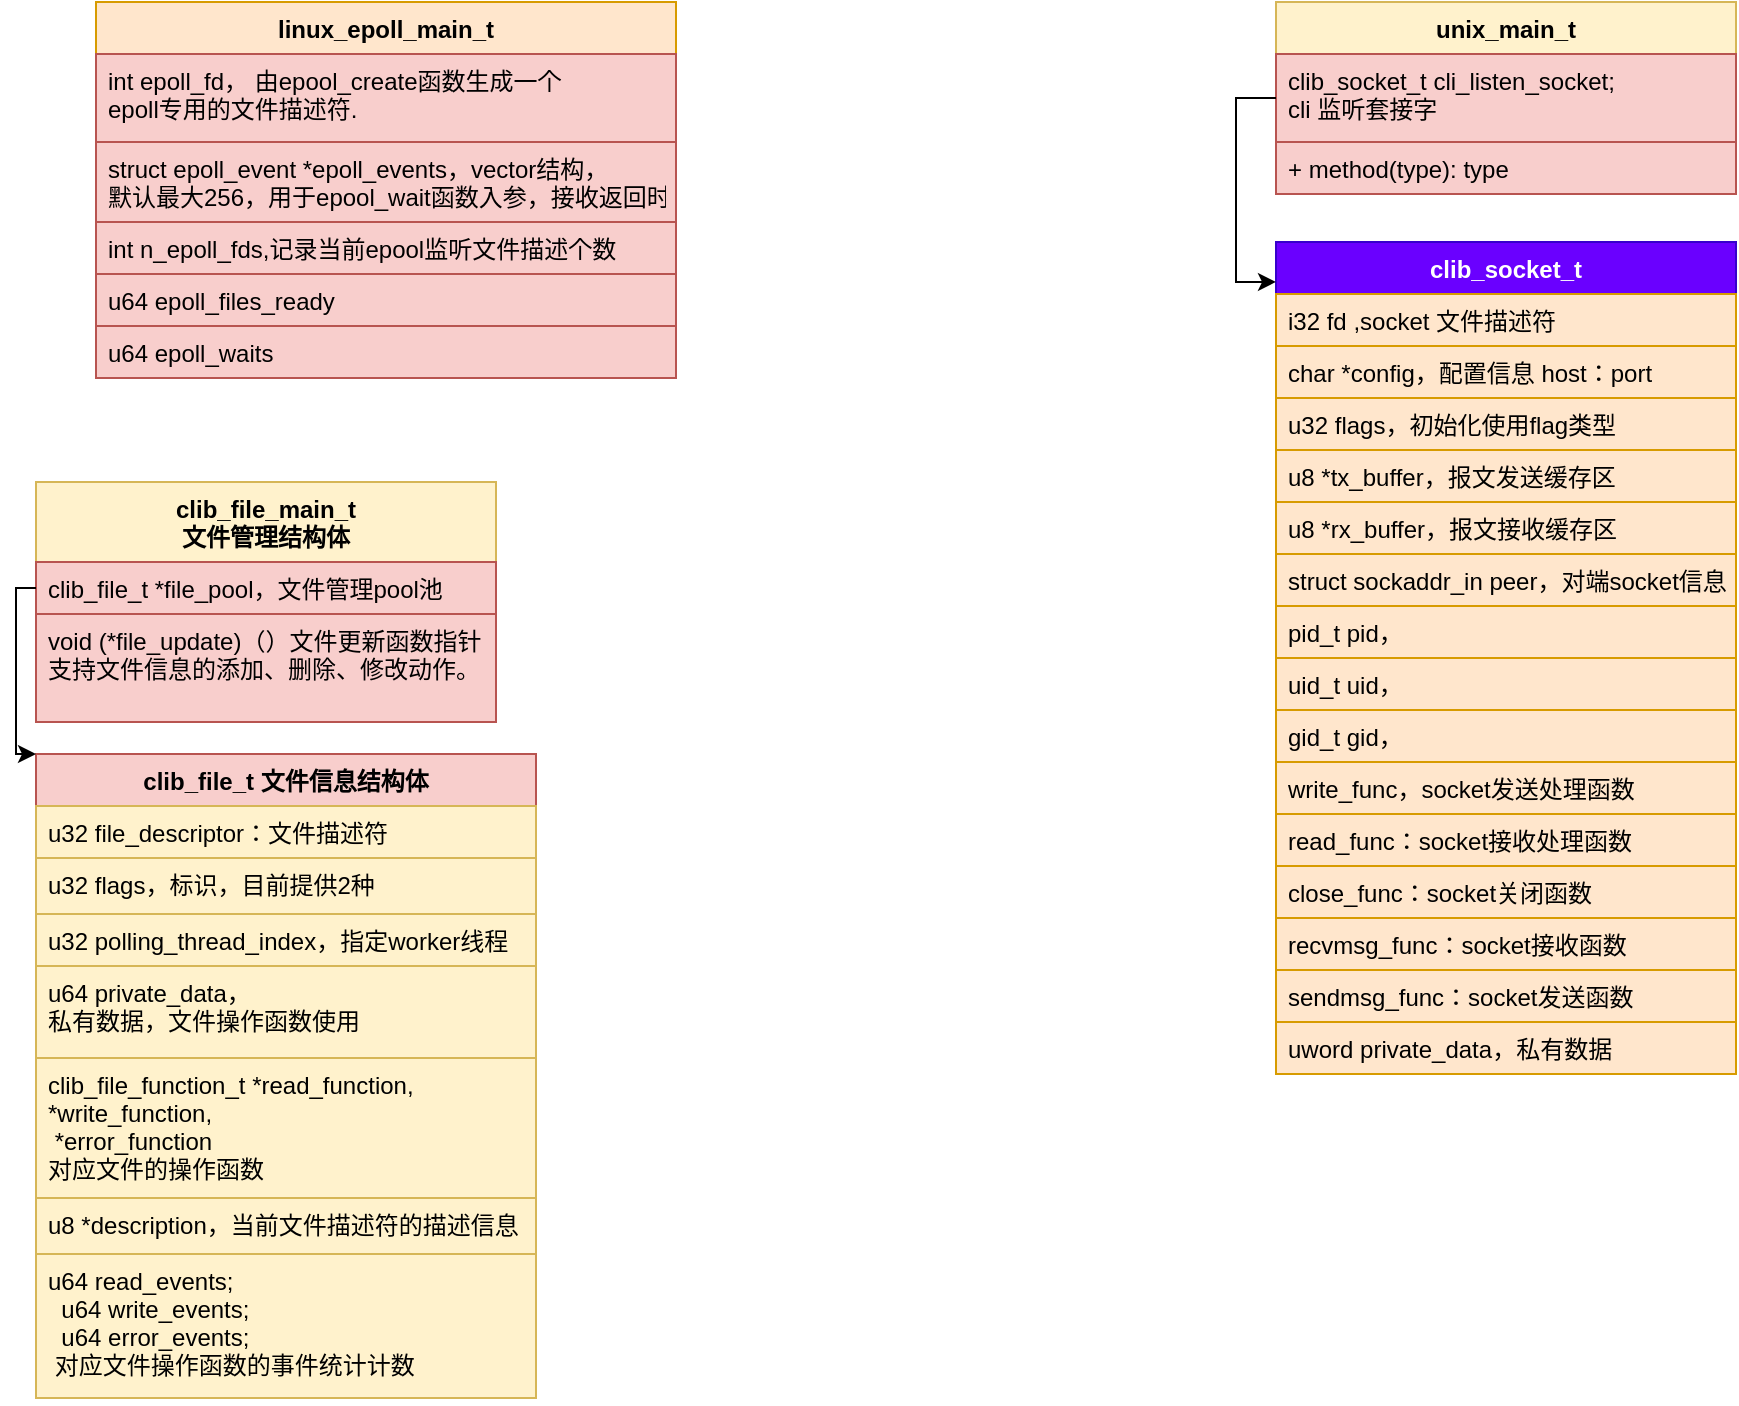 <mxfile version="14.6.12" type="github">
  <diagram name="Page-1" id="e7e014a7-5840-1c2e-5031-d8a46d1fe8dd">
    <mxGraphModel dx="782" dy="381" grid="1" gridSize="10" guides="1" tooltips="1" connect="1" arrows="1" fold="1" page="1" pageScale="1" pageWidth="1169" pageHeight="826" background="#ffffff" math="0" shadow="0">
      <root>
        <mxCell id="0" />
        <mxCell id="1" parent="0" />
        <mxCell id="sHo7rCu5BnpLvMFZvAdc-41" value="clib_socket_t&#xa;" style="swimlane;fontStyle=1;align=center;verticalAlign=top;childLayout=stackLayout;horizontal=1;startSize=26;horizontalStack=0;resizeParent=1;resizeParentMax=0;resizeLast=0;collapsible=1;marginBottom=0;fillColor=#6a00ff;strokeColor=#3700CC;fontColor=#ffffff;" parent="1" vertex="1">
          <mxGeometry x="640" y="180" width="230" height="416" as="geometry" />
        </mxCell>
        <mxCell id="sHo7rCu5BnpLvMFZvAdc-42" value="i32 fd ,socket 文件描述符" style="text;strokeColor=#d79b00;fillColor=#ffe6cc;align=left;verticalAlign=top;spacingLeft=4;spacingRight=4;overflow=hidden;rotatable=0;points=[[0,0.5],[1,0.5]];portConstraint=eastwest;" parent="sHo7rCu5BnpLvMFZvAdc-41" vertex="1">
          <mxGeometry y="26" width="230" height="26" as="geometry" />
        </mxCell>
        <mxCell id="sHo7rCu5BnpLvMFZvAdc-44" value="char *config，配置信息 host：port" style="text;strokeColor=#d79b00;fillColor=#ffe6cc;align=left;verticalAlign=top;spacingLeft=4;spacingRight=4;overflow=hidden;rotatable=0;points=[[0,0.5],[1,0.5]];portConstraint=eastwest;" parent="sHo7rCu5BnpLvMFZvAdc-41" vertex="1">
          <mxGeometry y="52" width="230" height="26" as="geometry" />
        </mxCell>
        <mxCell id="sHo7rCu5BnpLvMFZvAdc-45" value="u32 flags，初始化使用flag类型" style="text;fillColor=#ffe6cc;align=left;verticalAlign=top;spacingLeft=4;spacingRight=4;overflow=hidden;rotatable=0;points=[[0,0.5],[1,0.5]];portConstraint=eastwest;strokeColor=#d79b00;" parent="sHo7rCu5BnpLvMFZvAdc-41" vertex="1">
          <mxGeometry y="78" width="230" height="26" as="geometry" />
        </mxCell>
        <mxCell id="sHo7rCu5BnpLvMFZvAdc-46" value="u8 *tx_buffer，报文发送缓存区" style="text;fillColor=#ffe6cc;align=left;verticalAlign=top;spacingLeft=4;spacingRight=4;overflow=hidden;rotatable=0;points=[[0,0.5],[1,0.5]];portConstraint=eastwest;strokeColor=#d79b00;" parent="sHo7rCu5BnpLvMFZvAdc-41" vertex="1">
          <mxGeometry y="104" width="230" height="26" as="geometry" />
        </mxCell>
        <mxCell id="sHo7rCu5BnpLvMFZvAdc-47" value="u8 *rx_buffer，报文接收缓存区" style="text;fillColor=#ffe6cc;align=left;verticalAlign=top;spacingLeft=4;spacingRight=4;overflow=hidden;rotatable=0;points=[[0,0.5],[1,0.5]];portConstraint=eastwest;strokeColor=#d79b00;" parent="sHo7rCu5BnpLvMFZvAdc-41" vertex="1">
          <mxGeometry y="130" width="230" height="26" as="geometry" />
        </mxCell>
        <mxCell id="sHo7rCu5BnpLvMFZvAdc-48" value="struct sockaddr_in peer，对端socket信息" style="text;fillColor=#ffe6cc;align=left;verticalAlign=top;spacingLeft=4;spacingRight=4;overflow=hidden;rotatable=0;points=[[0,0.5],[1,0.5]];portConstraint=eastwest;strokeColor=#d79b00;" parent="sHo7rCu5BnpLvMFZvAdc-41" vertex="1">
          <mxGeometry y="156" width="230" height="26" as="geometry" />
        </mxCell>
        <mxCell id="sHo7rCu5BnpLvMFZvAdc-49" value="pid_t pid，" style="text;fillColor=#ffe6cc;align=left;verticalAlign=top;spacingLeft=4;spacingRight=4;overflow=hidden;rotatable=0;points=[[0,0.5],[1,0.5]];portConstraint=eastwest;strokeColor=#d79b00;" parent="sHo7rCu5BnpLvMFZvAdc-41" vertex="1">
          <mxGeometry y="182" width="230" height="26" as="geometry" />
        </mxCell>
        <mxCell id="sHo7rCu5BnpLvMFZvAdc-50" value="uid_t uid，" style="text;fillColor=#ffe6cc;align=left;verticalAlign=top;spacingLeft=4;spacingRight=4;overflow=hidden;rotatable=0;points=[[0,0.5],[1,0.5]];portConstraint=eastwest;strokeColor=#d79b00;" parent="sHo7rCu5BnpLvMFZvAdc-41" vertex="1">
          <mxGeometry y="208" width="230" height="26" as="geometry" />
        </mxCell>
        <mxCell id="sHo7rCu5BnpLvMFZvAdc-51" value="gid_t gid，" style="text;fillColor=#ffe6cc;align=left;verticalAlign=top;spacingLeft=4;spacingRight=4;overflow=hidden;rotatable=0;points=[[0,0.5],[1,0.5]];portConstraint=eastwest;strokeColor=#d79b00;" parent="sHo7rCu5BnpLvMFZvAdc-41" vertex="1">
          <mxGeometry y="234" width="230" height="26" as="geometry" />
        </mxCell>
        <mxCell id="sHo7rCu5BnpLvMFZvAdc-52" value="write_func，socket发送处理函数" style="text;fillColor=#ffe6cc;align=left;verticalAlign=top;spacingLeft=4;spacingRight=4;overflow=hidden;rotatable=0;points=[[0,0.5],[1,0.5]];portConstraint=eastwest;strokeColor=#d79b00;" parent="sHo7rCu5BnpLvMFZvAdc-41" vertex="1">
          <mxGeometry y="260" width="230" height="26" as="geometry" />
        </mxCell>
        <mxCell id="sHo7rCu5BnpLvMFZvAdc-53" value="read_func：socket接收处理函数" style="text;fillColor=#ffe6cc;align=left;verticalAlign=top;spacingLeft=4;spacingRight=4;overflow=hidden;rotatable=0;points=[[0,0.5],[1,0.5]];portConstraint=eastwest;strokeColor=#d79b00;" parent="sHo7rCu5BnpLvMFZvAdc-41" vertex="1">
          <mxGeometry y="286" width="230" height="26" as="geometry" />
        </mxCell>
        <mxCell id="sHo7rCu5BnpLvMFZvAdc-54" value="close_func：socket关闭函数" style="text;fillColor=#ffe6cc;align=left;verticalAlign=top;spacingLeft=4;spacingRight=4;overflow=hidden;rotatable=0;points=[[0,0.5],[1,0.5]];portConstraint=eastwest;strokeColor=#d79b00;" parent="sHo7rCu5BnpLvMFZvAdc-41" vertex="1">
          <mxGeometry y="312" width="230" height="26" as="geometry" />
        </mxCell>
        <mxCell id="sHo7rCu5BnpLvMFZvAdc-55" value="recvmsg_func：socket接收函数" style="text;fillColor=#ffe6cc;align=left;verticalAlign=top;spacingLeft=4;spacingRight=4;overflow=hidden;rotatable=0;points=[[0,0.5],[1,0.5]];portConstraint=eastwest;strokeColor=#d79b00;" parent="sHo7rCu5BnpLvMFZvAdc-41" vertex="1">
          <mxGeometry y="338" width="230" height="26" as="geometry" />
        </mxCell>
        <mxCell id="sHo7rCu5BnpLvMFZvAdc-56" value="sendmsg_func：socket发送函数" style="text;fillColor=#ffe6cc;align=left;verticalAlign=top;spacingLeft=4;spacingRight=4;overflow=hidden;rotatable=0;points=[[0,0.5],[1,0.5]];portConstraint=eastwest;strokeColor=#d79b00;" parent="sHo7rCu5BnpLvMFZvAdc-41" vertex="1">
          <mxGeometry y="364" width="230" height="26" as="geometry" />
        </mxCell>
        <mxCell id="sHo7rCu5BnpLvMFZvAdc-57" value="uword private_data，私有数据" style="text;strokeColor=#d79b00;fillColor=#ffe6cc;align=left;verticalAlign=top;spacingLeft=4;spacingRight=4;overflow=hidden;rotatable=0;points=[[0,0.5],[1,0.5]];portConstraint=eastwest;" parent="sHo7rCu5BnpLvMFZvAdc-41" vertex="1">
          <mxGeometry y="390" width="230" height="26" as="geometry" />
        </mxCell>
        <mxCell id="TibwtfmMf2A8SIVAAXav-1" value="linux_epoll_main_t" style="swimlane;fontStyle=1;align=center;verticalAlign=top;childLayout=stackLayout;horizontal=1;startSize=26;horizontalStack=0;resizeParent=1;resizeParentMax=0;resizeLast=0;collapsible=1;marginBottom=0;fillColor=#ffe6cc;strokeColor=#d79b00;" vertex="1" parent="1">
          <mxGeometry x="50" y="60" width="290" height="188" as="geometry" />
        </mxCell>
        <mxCell id="TibwtfmMf2A8SIVAAXav-2" value="int epoll_fd， 由epool_create函数生成一个&#xa;epoll专用的文件描述符." style="text;strokeColor=#b85450;fillColor=#f8cecc;align=left;verticalAlign=top;spacingLeft=4;spacingRight=4;overflow=hidden;rotatable=0;points=[[0,0.5],[1,0.5]];portConstraint=eastwest;" vertex="1" parent="TibwtfmMf2A8SIVAAXav-1">
          <mxGeometry y="26" width="290" height="44" as="geometry" />
        </mxCell>
        <mxCell id="TibwtfmMf2A8SIVAAXav-4" value="struct epoll_event *epoll_events，vector结构，&#xa;默认最大256，用于epool_wait函数入参，接收返回时间" style="text;strokeColor=#b85450;fillColor=#f8cecc;align=left;verticalAlign=top;spacingLeft=4;spacingRight=4;overflow=hidden;rotatable=0;points=[[0,0.5],[1,0.5]];portConstraint=eastwest;" vertex="1" parent="TibwtfmMf2A8SIVAAXav-1">
          <mxGeometry y="70" width="290" height="40" as="geometry" />
        </mxCell>
        <mxCell id="TibwtfmMf2A8SIVAAXav-5" value="int n_epoll_fds,记录当前epool监听文件描述个数" style="text;fillColor=#f8cecc;align=left;verticalAlign=top;spacingLeft=4;spacingRight=4;overflow=hidden;rotatable=0;points=[[0,0.5],[1,0.5]];portConstraint=eastwest;strokeColor=#b85450;" vertex="1" parent="TibwtfmMf2A8SIVAAXav-1">
          <mxGeometry y="110" width="290" height="26" as="geometry" />
        </mxCell>
        <mxCell id="TibwtfmMf2A8SIVAAXav-6" value="u64 epoll_files_ready" style="text;fillColor=#f8cecc;align=left;verticalAlign=top;spacingLeft=4;spacingRight=4;overflow=hidden;rotatable=0;points=[[0,0.5],[1,0.5]];portConstraint=eastwest;strokeColor=#b85450;" vertex="1" parent="TibwtfmMf2A8SIVAAXav-1">
          <mxGeometry y="136" width="290" height="26" as="geometry" />
        </mxCell>
        <mxCell id="TibwtfmMf2A8SIVAAXav-7" value="u64 epoll_waits" style="text;fillColor=#f8cecc;align=left;verticalAlign=top;spacingLeft=4;spacingRight=4;overflow=hidden;rotatable=0;points=[[0,0.5],[1,0.5]];portConstraint=eastwest;strokeColor=#b85450;" vertex="1" parent="TibwtfmMf2A8SIVAAXav-1">
          <mxGeometry y="162" width="290" height="26" as="geometry" />
        </mxCell>
        <mxCell id="TibwtfmMf2A8SIVAAXav-9" value="clib_file_main_t&#xa;文件管理结构体" style="swimlane;fontStyle=1;align=center;verticalAlign=top;childLayout=stackLayout;horizontal=1;startSize=40;horizontalStack=0;resizeParent=1;resizeParentMax=0;resizeLast=0;collapsible=1;marginBottom=0;strokeColor=#d6b656;fillColor=#fff2cc;" vertex="1" parent="1">
          <mxGeometry x="20" y="300" width="230" height="120" as="geometry" />
        </mxCell>
        <mxCell id="TibwtfmMf2A8SIVAAXav-10" value="clib_file_t *file_pool，文件管理pool池" style="text;strokeColor=#b85450;fillColor=#f8cecc;align=left;verticalAlign=top;spacingLeft=4;spacingRight=4;overflow=hidden;rotatable=0;points=[[0,0.5],[1,0.5]];portConstraint=eastwest;" vertex="1" parent="TibwtfmMf2A8SIVAAXav-9">
          <mxGeometry y="40" width="230" height="26" as="geometry" />
        </mxCell>
        <mxCell id="TibwtfmMf2A8SIVAAXav-12" value="void (*file_update)（）文件更新函数指针&#xa;支持文件信息的添加、删除、修改动作。" style="text;strokeColor=#b85450;fillColor=#f8cecc;align=left;verticalAlign=top;spacingLeft=4;spacingRight=4;overflow=hidden;rotatable=0;points=[[0,0.5],[1,0.5]];portConstraint=eastwest;" vertex="1" parent="TibwtfmMf2A8SIVAAXav-9">
          <mxGeometry y="66" width="230" height="54" as="geometry" />
        </mxCell>
        <mxCell id="TibwtfmMf2A8SIVAAXav-14" value="clib_file_t 文件信息结构体" style="swimlane;fontStyle=1;align=center;verticalAlign=top;childLayout=stackLayout;horizontal=1;startSize=26;horizontalStack=0;resizeParent=1;resizeParentMax=0;resizeLast=0;collapsible=1;marginBottom=0;strokeColor=#b85450;fillColor=#f8cecc;" vertex="1" parent="1">
          <mxGeometry x="20" y="436" width="250" height="322" as="geometry" />
        </mxCell>
        <mxCell id="TibwtfmMf2A8SIVAAXav-15" value="u32 file_descriptor：文件描述符" style="text;strokeColor=#d6b656;fillColor=#fff2cc;align=left;verticalAlign=top;spacingLeft=4;spacingRight=4;overflow=hidden;rotatable=0;points=[[0,0.5],[1,0.5]];portConstraint=eastwest;" vertex="1" parent="TibwtfmMf2A8SIVAAXav-14">
          <mxGeometry y="26" width="250" height="26" as="geometry" />
        </mxCell>
        <mxCell id="TibwtfmMf2A8SIVAAXav-17" value="u32 flags，标识，目前提供2种" style="text;strokeColor=#d6b656;fillColor=#fff2cc;align=left;verticalAlign=top;spacingLeft=4;spacingRight=4;overflow=hidden;rotatable=0;points=[[0,0.5],[1,0.5]];portConstraint=eastwest;" vertex="1" parent="TibwtfmMf2A8SIVAAXav-14">
          <mxGeometry y="52" width="250" height="28" as="geometry" />
        </mxCell>
        <mxCell id="TibwtfmMf2A8SIVAAXav-18" value="u32 polling_thread_index，指定worker线程" style="text;fillColor=#fff2cc;align=left;verticalAlign=top;spacingLeft=4;spacingRight=4;overflow=hidden;rotatable=0;points=[[0,0.5],[1,0.5]];portConstraint=eastwest;strokeColor=#d6b656;" vertex="1" parent="TibwtfmMf2A8SIVAAXav-14">
          <mxGeometry y="80" width="250" height="26" as="geometry" />
        </mxCell>
        <mxCell id="TibwtfmMf2A8SIVAAXav-19" value="u64 private_data，&#xa;私有数据，文件操作函数使用" style="text;fillColor=#fff2cc;align=left;verticalAlign=top;spacingLeft=4;spacingRight=4;overflow=hidden;rotatable=0;points=[[0,0.5],[1,0.5]];portConstraint=eastwest;strokeColor=#d6b656;" vertex="1" parent="TibwtfmMf2A8SIVAAXav-14">
          <mxGeometry y="106" width="250" height="46" as="geometry" />
        </mxCell>
        <mxCell id="TibwtfmMf2A8SIVAAXav-20" value="clib_file_function_t *read_function, &#xa;*write_function,&#xa; *error_function&#xa;对应文件的操作函数" style="text;fillColor=#fff2cc;align=left;verticalAlign=top;spacingLeft=4;spacingRight=4;overflow=hidden;rotatable=0;points=[[0,0.5],[1,0.5]];portConstraint=eastwest;strokeColor=#d6b656;" vertex="1" parent="TibwtfmMf2A8SIVAAXav-14">
          <mxGeometry y="152" width="250" height="70" as="geometry" />
        </mxCell>
        <mxCell id="TibwtfmMf2A8SIVAAXav-21" value="u8 *description，当前文件描述符的描述信息" style="text;fillColor=#fff2cc;align=left;verticalAlign=top;spacingLeft=4;spacingRight=4;overflow=hidden;rotatable=0;points=[[0,0.5],[1,0.5]];portConstraint=eastwest;strokeColor=#d6b656;" vertex="1" parent="TibwtfmMf2A8SIVAAXav-14">
          <mxGeometry y="222" width="250" height="28" as="geometry" />
        </mxCell>
        <mxCell id="TibwtfmMf2A8SIVAAXav-22" value="u64 read_events;&#xa;  u64 write_events;&#xa;  u64 error_events;&#xa; 对应文件操作函数的事件统计计数" style="text;fillColor=#fff2cc;align=left;verticalAlign=top;spacingLeft=4;spacingRight=4;overflow=hidden;rotatable=0;points=[[0,0.5],[1,0.5]];portConstraint=eastwest;strokeColor=#d6b656;" vertex="1" parent="TibwtfmMf2A8SIVAAXav-14">
          <mxGeometry y="250" width="250" height="72" as="geometry" />
        </mxCell>
        <mxCell id="TibwtfmMf2A8SIVAAXav-23" style="edgeStyle=orthogonalEdgeStyle;rounded=0;orthogonalLoop=1;jettySize=auto;html=1;exitX=0;exitY=0.5;exitDx=0;exitDy=0;entryX=0;entryY=0;entryDx=0;entryDy=0;" edge="1" parent="1" source="TibwtfmMf2A8SIVAAXav-10" target="TibwtfmMf2A8SIVAAXav-14">
          <mxGeometry relative="1" as="geometry">
            <Array as="points">
              <mxPoint x="10" y="353" />
              <mxPoint x="10" y="436" />
            </Array>
          </mxGeometry>
        </mxCell>
        <mxCell id="TibwtfmMf2A8SIVAAXav-24" value="unix_main_t" style="swimlane;fontStyle=1;align=center;verticalAlign=top;childLayout=stackLayout;horizontal=1;startSize=26;horizontalStack=0;resizeParent=1;resizeParentMax=0;resizeLast=0;collapsible=1;marginBottom=0;strokeColor=#d6b656;fillColor=#fff2cc;" vertex="1" parent="1">
          <mxGeometry x="640" y="60" width="230" height="96" as="geometry" />
        </mxCell>
        <mxCell id="TibwtfmMf2A8SIVAAXav-25" value="clib_socket_t cli_listen_socket;&#xa;cli 监听套接字" style="text;strokeColor=#b85450;fillColor=#f8cecc;align=left;verticalAlign=top;spacingLeft=4;spacingRight=4;overflow=hidden;rotatable=0;points=[[0,0.5],[1,0.5]];portConstraint=eastwest;" vertex="1" parent="TibwtfmMf2A8SIVAAXav-24">
          <mxGeometry y="26" width="230" height="44" as="geometry" />
        </mxCell>
        <mxCell id="TibwtfmMf2A8SIVAAXav-27" value="+ method(type): type" style="text;strokeColor=#b85450;fillColor=#f8cecc;align=left;verticalAlign=top;spacingLeft=4;spacingRight=4;overflow=hidden;rotatable=0;points=[[0,0.5],[1,0.5]];portConstraint=eastwest;" vertex="1" parent="TibwtfmMf2A8SIVAAXav-24">
          <mxGeometry y="70" width="230" height="26" as="geometry" />
        </mxCell>
        <mxCell id="TibwtfmMf2A8SIVAAXav-28" style="edgeStyle=orthogonalEdgeStyle;rounded=0;orthogonalLoop=1;jettySize=auto;html=1;exitX=0;exitY=0.5;exitDx=0;exitDy=0;entryX=0;entryY=0.048;entryDx=0;entryDy=0;entryPerimeter=0;" edge="1" parent="1" source="TibwtfmMf2A8SIVAAXav-25" target="sHo7rCu5BnpLvMFZvAdc-41">
          <mxGeometry relative="1" as="geometry" />
        </mxCell>
      </root>
    </mxGraphModel>
  </diagram>
</mxfile>
